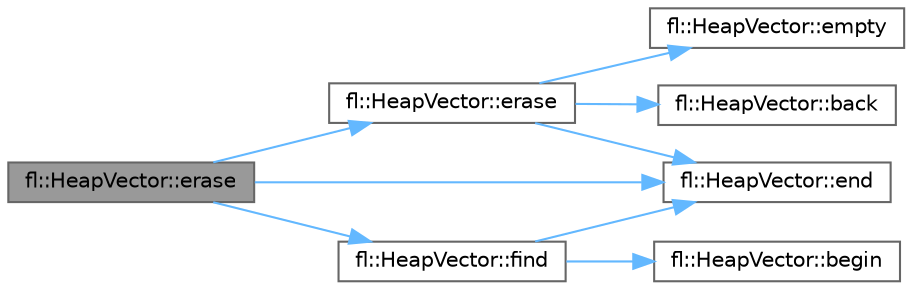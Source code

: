 digraph "fl::HeapVector::erase"
{
 // LATEX_PDF_SIZE
  bgcolor="transparent";
  edge [fontname=Helvetica,fontsize=10,labelfontname=Helvetica,labelfontsize=10];
  node [fontname=Helvetica,fontsize=10,shape=box,height=0.2,width=0.4];
  rankdir="LR";
  Node1 [id="Node000001",label="fl::HeapVector::erase",height=0.2,width=0.4,color="gray40", fillcolor="grey60", style="filled", fontcolor="black",tooltip=" "];
  Node1 -> Node2 [id="edge1_Node000001_Node000002",color="steelblue1",style="solid",tooltip=" "];
  Node2 [id="Node000002",label="fl::HeapVector::end",height=0.2,width=0.4,color="grey40", fillcolor="white", style="filled",URL="$db/ddd/classfl_1_1_heap_vector.html#a85dba959a3cb0e1c8a5584b9b957443e",tooltip=" "];
  Node1 -> Node3 [id="edge2_Node000001_Node000003",color="steelblue1",style="solid",tooltip=" "];
  Node3 [id="Node000003",label="fl::HeapVector::erase",height=0.2,width=0.4,color="grey40", fillcolor="white", style="filled",URL="$db/ddd/classfl_1_1_heap_vector.html#a753c94e461f6bdf491df524b176c438d",tooltip=" "];
  Node3 -> Node4 [id="edge3_Node000003_Node000004",color="steelblue1",style="solid",tooltip=" "];
  Node4 [id="Node000004",label="fl::HeapVector::back",height=0.2,width=0.4,color="grey40", fillcolor="white", style="filled",URL="$db/ddd/classfl_1_1_heap_vector.html#a9becf17650956f9b1674e61cb93594e2",tooltip=" "];
  Node3 -> Node5 [id="edge4_Node000003_Node000005",color="steelblue1",style="solid",tooltip=" "];
  Node5 [id="Node000005",label="fl::HeapVector::empty",height=0.2,width=0.4,color="grey40", fillcolor="white", style="filled",URL="$db/ddd/classfl_1_1_heap_vector.html#a7436d55ff7e3073826ca690ee6e7f758",tooltip=" "];
  Node3 -> Node2 [id="edge5_Node000003_Node000002",color="steelblue1",style="solid",tooltip=" "];
  Node1 -> Node6 [id="edge6_Node000001_Node000006",color="steelblue1",style="solid",tooltip=" "];
  Node6 [id="Node000006",label="fl::HeapVector::find",height=0.2,width=0.4,color="grey40", fillcolor="white", style="filled",URL="$db/ddd/classfl_1_1_heap_vector.html#abdae713c35ce24944743c0a54070edfe",tooltip=" "];
  Node6 -> Node7 [id="edge7_Node000006_Node000007",color="steelblue1",style="solid",tooltip=" "];
  Node7 [id="Node000007",label="fl::HeapVector::begin",height=0.2,width=0.4,color="grey40", fillcolor="white", style="filled",URL="$db/ddd/classfl_1_1_heap_vector.html#aa52c25ba94c35ea3f05df279ee5a225b",tooltip=" "];
  Node6 -> Node2 [id="edge8_Node000006_Node000002",color="steelblue1",style="solid",tooltip=" "];
}
